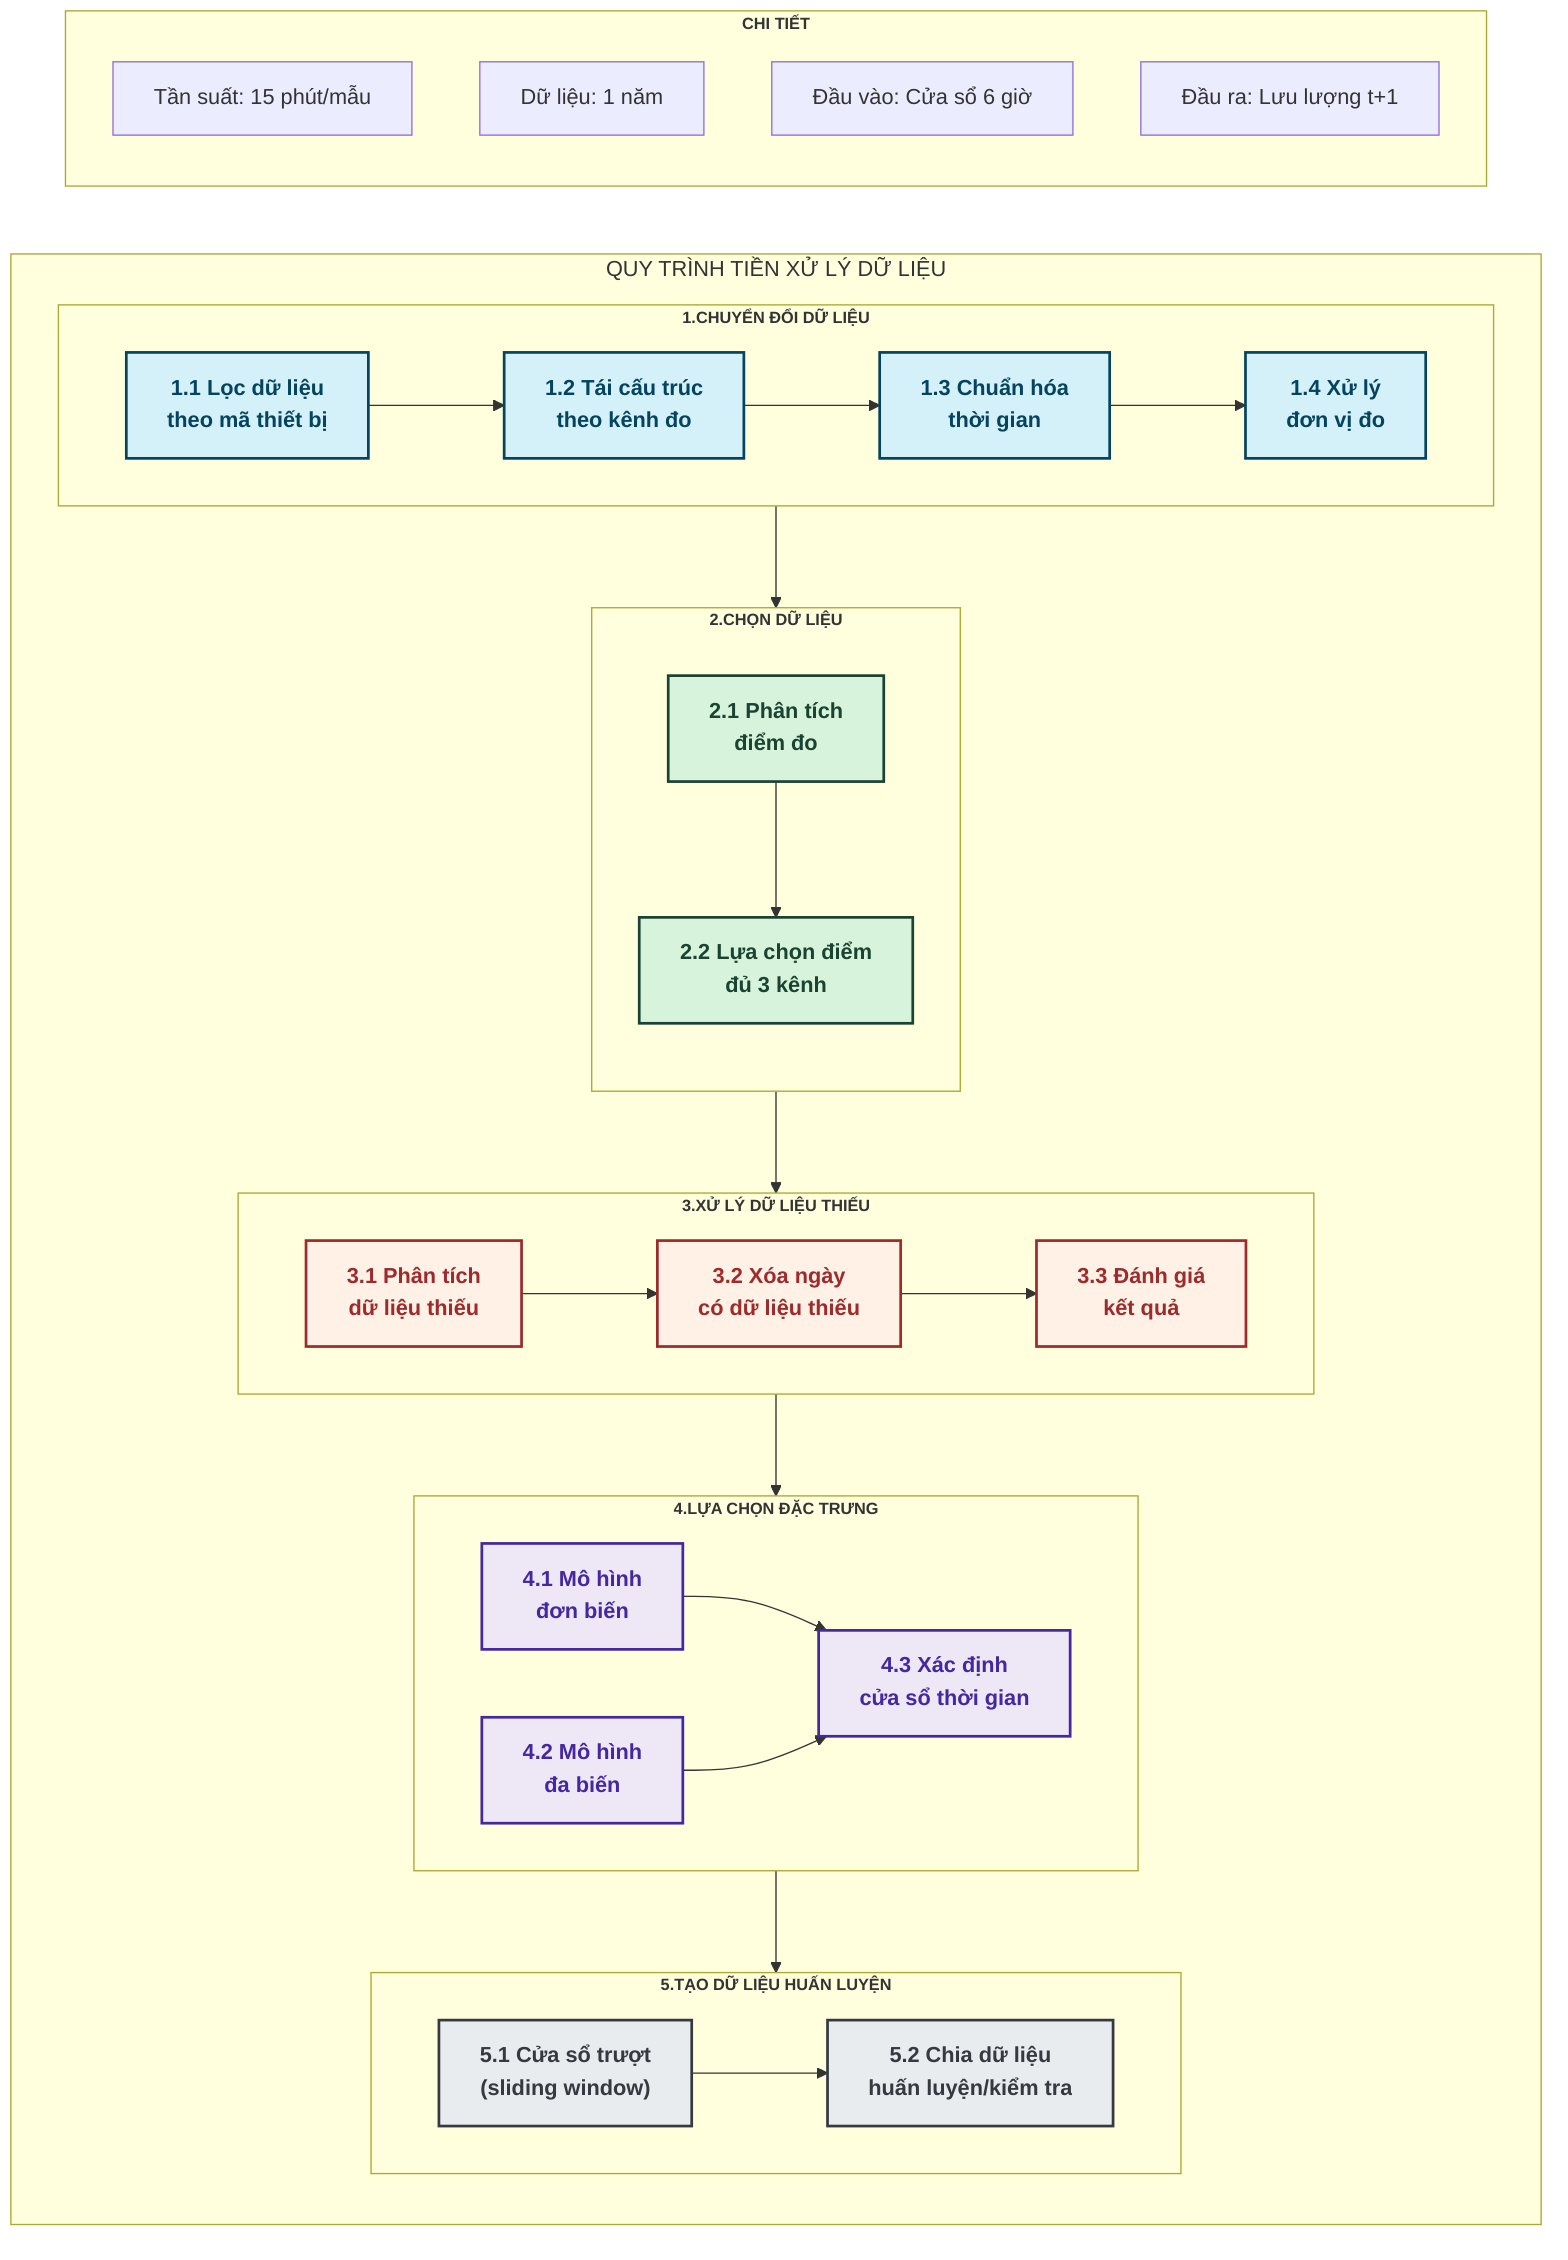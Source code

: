 flowchart LR
    classDef dataTransform fill:#d4f1f9,stroke:#05445E,stroke-width:2px,color:#05445E,font-weight:bold
    classDef dataSelection fill:#d8f3dc,stroke:#1B4332,stroke-width:2px,color:#1B4332,font-weight:bold
    classDef missingData fill:#fff1e6,stroke:#9E2A2B,stroke-width:2px,color:#9E2A2B,font-weight:bold
    classDef featureEng fill:#ede7f6,stroke:#4527a0,stroke-width:2px,color:#4527a0,font-weight:bold
    classDef datasetCreation fill:#e9ecef,stroke:#343a40,stroke-width:2px,color:#343a40,font-weight:bold
    classDef phaseTitle font-weight:bold,font-size:12px
    
    subgraph Process ["QUY TRÌNH TIỀN XỬ LÝ DỮ LIỆU"]
        direction TB
        
        subgraph DataTransformation ["1.CHUYỂN ĐỔI DỮ LIỆU"]
            direction LR
            A1["1.1 Lọc dữ liệu<br>theo mã thiết bị"] --> 
            A2["1.2 Tái cấu trúc<br>theo kênh đo"] --> 
            A3["1.3 Chuẩn hóa<br>thời gian"] -->
            A4["1.4 Xử lý<br>đơn vị đo"]
        end
        
        subgraph DataSelection ["2.CHỌN DỮ LIỆU"]
            direction TB
            B1["2.1 Phân tích<br>điểm đo"] --> 
            B2["2.2 Lựa chọn điểm<br>đủ 3 kênh"]
        end
        
        subgraph MissingDataHandling ["3.XỬ LÝ DỮ LIỆU THIẾU"]
            direction LR
            C1["3.1 Phân tích<br>dữ liệu thiếu"] --> 
            C2["3.2 Xóa ngày<br>có dữ liệu thiếu"] --> 
            C3["3.3 Đánh giá<br>kết quả"]
        end
        
        subgraph FeatureSelection ["4.LỰA CHỌN ĐẶC TRƯNG"]
            direction LR
            D1["4.1 Mô hình<br>đơn biến"] & D2["4.2 Mô hình<br>đa biến"] --> D3["4.3 Xác định<br>cửa sổ thời gian"]
        end
        
        subgraph TrainingDataCreation ["5.TẠO DỮ LIỆU HUẤN LUYỆN"]
            direction LR
            E1["5.1 Cửa sổ trượt<br>(sliding window)"] --> 
            E2["5.2 Chia dữ liệu<br>huấn luyện/kiểm tra"]
        end
    end
    
    DataTransformation --> DataSelection --> MissingDataHandling --> FeatureSelection --> TrainingDataCreation
    
    subgraph Details ["CHI TIẾT"]
        direction TB
        N1["Tần suất: 15 phút/mẫu"]
        N2["Dữ liệu: 1 năm"]
        N3["Đầu vào: Cửa sổ 6 giờ"]
        N4["Đầu ra: Lưu lượng t+1"]
    end
    
    A1:::dataTransform
    A2:::dataTransform
    A3:::dataTransform
    A4:::dataTransform
    B1:::dataSelection
    B2:::dataSelection
    C1:::missingData
    C2:::missingData
    C3:::missingData
    D1:::featureEng
    D2:::featureEng
    D3:::featureEng
    E1:::datasetCreation
    E2:::datasetCreation
    
    DataTransformation:::phaseTitle
    DataSelection:::phaseTitle
    MissingDataHandling:::phaseTitle
    FeatureSelection:::phaseTitle
    TrainingDataCreation:::phaseTitle
    Details:::phaseTitle